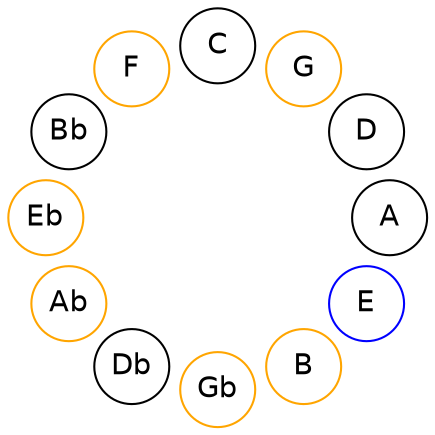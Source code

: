 
graph {

layout = circo;
mindist = .1

node [shape = circle, fontname = Helvetica, margin = 0]
edge [style=invis]

subgraph 1 {
	E -- B -- Gb -- Db -- Ab -- Eb -- Bb -- F -- C -- G -- D -- A -- E
}

E [color=blue];
B [color=orange];
Gb [color=orange];
Ab [color=orange];
Eb [color=orange];
F [color=orange];
G [color=orange];
}
